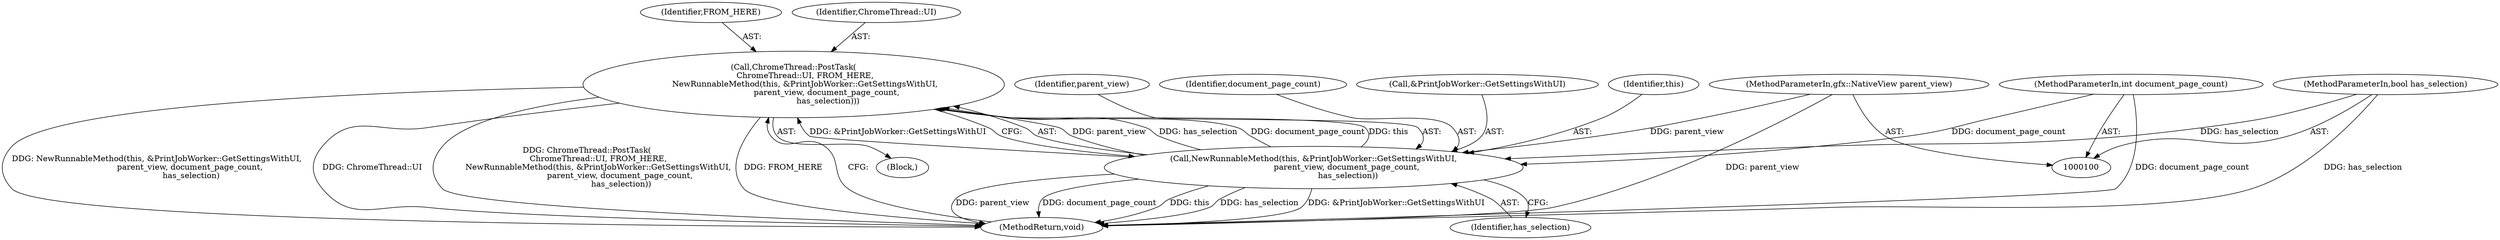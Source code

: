 digraph "0_Chrome_fc790462b4f248712bbc8c3734664dd6b05f80f2@API" {
"1000120" [label="(Call,ChromeThread::PostTask(\n         ChromeThread::UI, FROM_HERE,\n         NewRunnableMethod(this, &PrintJobWorker::GetSettingsWithUI,\n                          parent_view, document_page_count,\n                           has_selection)))"];
"1000123" [label="(Call,NewRunnableMethod(this, &PrintJobWorker::GetSettingsWithUI,\n                          parent_view, document_page_count,\n                           has_selection))"];
"1000102" [label="(MethodParameterIn,gfx::NativeView parent_view)"];
"1000103" [label="(MethodParameterIn,int document_page_count)"];
"1000104" [label="(MethodParameterIn,bool has_selection)"];
"1000127" [label="(Identifier,parent_view)"];
"1000129" [label="(Identifier,has_selection)"];
"1000122" [label="(Identifier,FROM_HERE)"];
"1000119" [label="(Block,)"];
"1000138" [label="(MethodReturn,void)"];
"1000128" [label="(Identifier,document_page_count)"];
"1000104" [label="(MethodParameterIn,bool has_selection)"];
"1000121" [label="(Identifier,ChromeThread::UI)"];
"1000102" [label="(MethodParameterIn,gfx::NativeView parent_view)"];
"1000103" [label="(MethodParameterIn,int document_page_count)"];
"1000125" [label="(Call,&PrintJobWorker::GetSettingsWithUI)"];
"1000123" [label="(Call,NewRunnableMethod(this, &PrintJobWorker::GetSettingsWithUI,\n                          parent_view, document_page_count,\n                           has_selection))"];
"1000124" [label="(Identifier,this)"];
"1000120" [label="(Call,ChromeThread::PostTask(\n         ChromeThread::UI, FROM_HERE,\n         NewRunnableMethod(this, &PrintJobWorker::GetSettingsWithUI,\n                          parent_view, document_page_count,\n                           has_selection)))"];
"1000120" -> "1000119"  [label="AST: "];
"1000120" -> "1000123"  [label="CFG: "];
"1000121" -> "1000120"  [label="AST: "];
"1000122" -> "1000120"  [label="AST: "];
"1000123" -> "1000120"  [label="AST: "];
"1000138" -> "1000120"  [label="CFG: "];
"1000120" -> "1000138"  [label="DDG: NewRunnableMethod(this, &PrintJobWorker::GetSettingsWithUI,\n                          parent_view, document_page_count,\n                           has_selection)"];
"1000120" -> "1000138"  [label="DDG: ChromeThread::UI"];
"1000120" -> "1000138"  [label="DDG: ChromeThread::PostTask(\n         ChromeThread::UI, FROM_HERE,\n         NewRunnableMethod(this, &PrintJobWorker::GetSettingsWithUI,\n                          parent_view, document_page_count,\n                           has_selection))"];
"1000120" -> "1000138"  [label="DDG: FROM_HERE"];
"1000123" -> "1000120"  [label="DDG: parent_view"];
"1000123" -> "1000120"  [label="DDG: has_selection"];
"1000123" -> "1000120"  [label="DDG: document_page_count"];
"1000123" -> "1000120"  [label="DDG: this"];
"1000123" -> "1000120"  [label="DDG: &PrintJobWorker::GetSettingsWithUI"];
"1000123" -> "1000129"  [label="CFG: "];
"1000124" -> "1000123"  [label="AST: "];
"1000125" -> "1000123"  [label="AST: "];
"1000127" -> "1000123"  [label="AST: "];
"1000128" -> "1000123"  [label="AST: "];
"1000129" -> "1000123"  [label="AST: "];
"1000123" -> "1000138"  [label="DDG: &PrintJobWorker::GetSettingsWithUI"];
"1000123" -> "1000138"  [label="DDG: parent_view"];
"1000123" -> "1000138"  [label="DDG: document_page_count"];
"1000123" -> "1000138"  [label="DDG: this"];
"1000123" -> "1000138"  [label="DDG: has_selection"];
"1000102" -> "1000123"  [label="DDG: parent_view"];
"1000103" -> "1000123"  [label="DDG: document_page_count"];
"1000104" -> "1000123"  [label="DDG: has_selection"];
"1000102" -> "1000100"  [label="AST: "];
"1000102" -> "1000138"  [label="DDG: parent_view"];
"1000103" -> "1000100"  [label="AST: "];
"1000103" -> "1000138"  [label="DDG: document_page_count"];
"1000104" -> "1000100"  [label="AST: "];
"1000104" -> "1000138"  [label="DDG: has_selection"];
}
